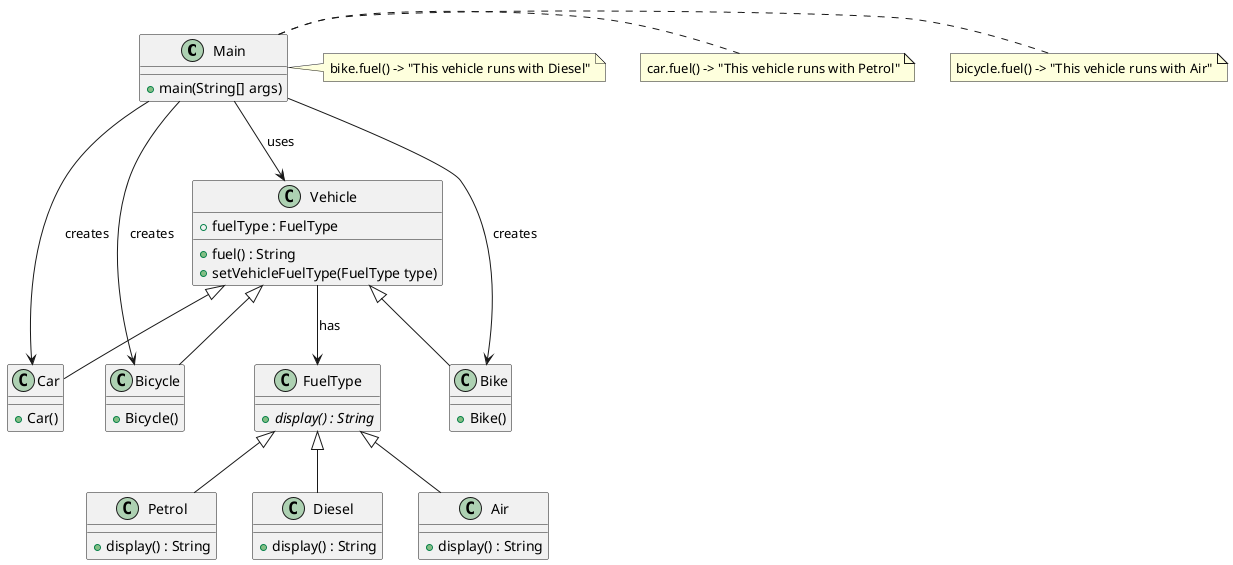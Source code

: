 @startuml
'https://plantuml.com/class-diagram

class Main {
    + main(String[] args)
}

class Vehicle {
    +fuelType : FuelType
    +fuel() : String
    +setVehicleFuelType(FuelType type)
}

class FuelType {
    {abstract} +display() : String
}

class Petrol {
    +display() : String
}

class Diesel {
    +display() : String
}

class Air {
    +display() : String
}

class Car {
    +Car()
}

class Bike {
    +Bike()
}

class Bicycle {
    +Bicycle()
}

Main --> Vehicle : uses
Vehicle --> FuelType : has
FuelType <|-- Petrol
FuelType <|-- Diesel
FuelType <|-- Air
Vehicle <|-- Car
Vehicle <|-- Bike
Vehicle <|-- Bicycle

' Specific interactions in Main class
Main --> Car : creates
Main --> Bike : creates
Main --> Bicycle : creates

note right of Main : car.fuel() -> "This vehicle runs with Petrol"
note right of Main : bike.fuel() -> "This vehicle runs with Diesel"
note right of Main : bicycle.fuel() -> "This vehicle runs with Air"

@enduml
